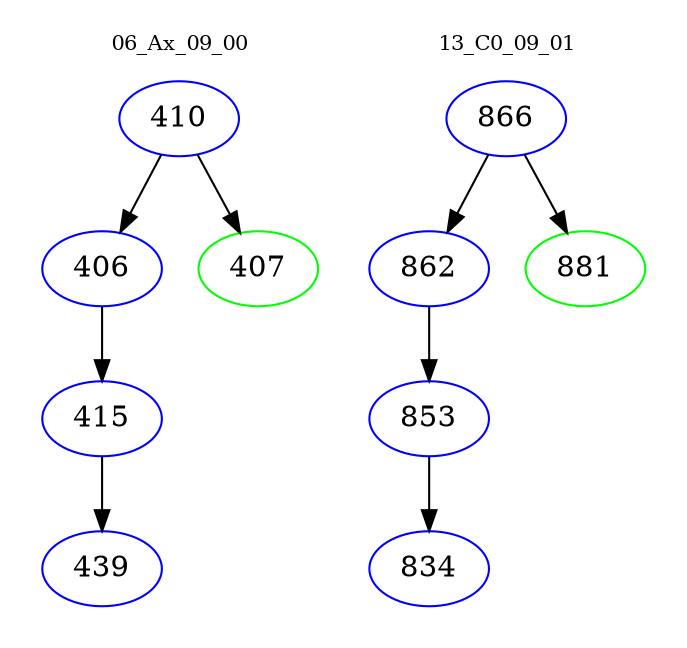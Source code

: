digraph{
subgraph cluster_0 {
color = white
label = "06_Ax_09_00";
fontsize=10;
T0_410 [label="410", color="blue"]
T0_410 -> T0_406 [color="black"]
T0_406 [label="406", color="blue"]
T0_406 -> T0_415 [color="black"]
T0_415 [label="415", color="blue"]
T0_415 -> T0_439 [color="black"]
T0_439 [label="439", color="blue"]
T0_410 -> T0_407 [color="black"]
T0_407 [label="407", color="green"]
}
subgraph cluster_1 {
color = white
label = "13_C0_09_01";
fontsize=10;
T1_866 [label="866", color="blue"]
T1_866 -> T1_862 [color="black"]
T1_862 [label="862", color="blue"]
T1_862 -> T1_853 [color="black"]
T1_853 [label="853", color="blue"]
T1_853 -> T1_834 [color="black"]
T1_834 [label="834", color="blue"]
T1_866 -> T1_881 [color="black"]
T1_881 [label="881", color="green"]
}
}
